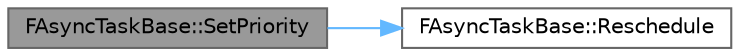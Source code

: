 digraph "FAsyncTaskBase::SetPriority"
{
 // INTERACTIVE_SVG=YES
 // LATEX_PDF_SIZE
  bgcolor="transparent";
  edge [fontname=Helvetica,fontsize=10,labelfontname=Helvetica,labelfontsize=10];
  node [fontname=Helvetica,fontsize=10,shape=box,height=0.2,width=0.4];
  rankdir="LR";
  Node1 [id="Node000001",label="FAsyncTaskBase::SetPriority",height=0.2,width=0.4,color="gray40", fillcolor="grey60", style="filled", fontcolor="black",tooltip=" "];
  Node1 -> Node2 [id="edge1_Node000001_Node000002",color="steelblue1",style="solid",tooltip=" "];
  Node2 [id="Node000002",label="FAsyncTaskBase::Reschedule",height=0.2,width=0.4,color="grey40", fillcolor="white", style="filled",URL="$dd/d1f/classFAsyncTaskBase.html#a4d74f2a0fe3d72c9369f96c21d7b4b49",tooltip="If not already being processed, will be rescheduled on given thread pool and priority."];
}
